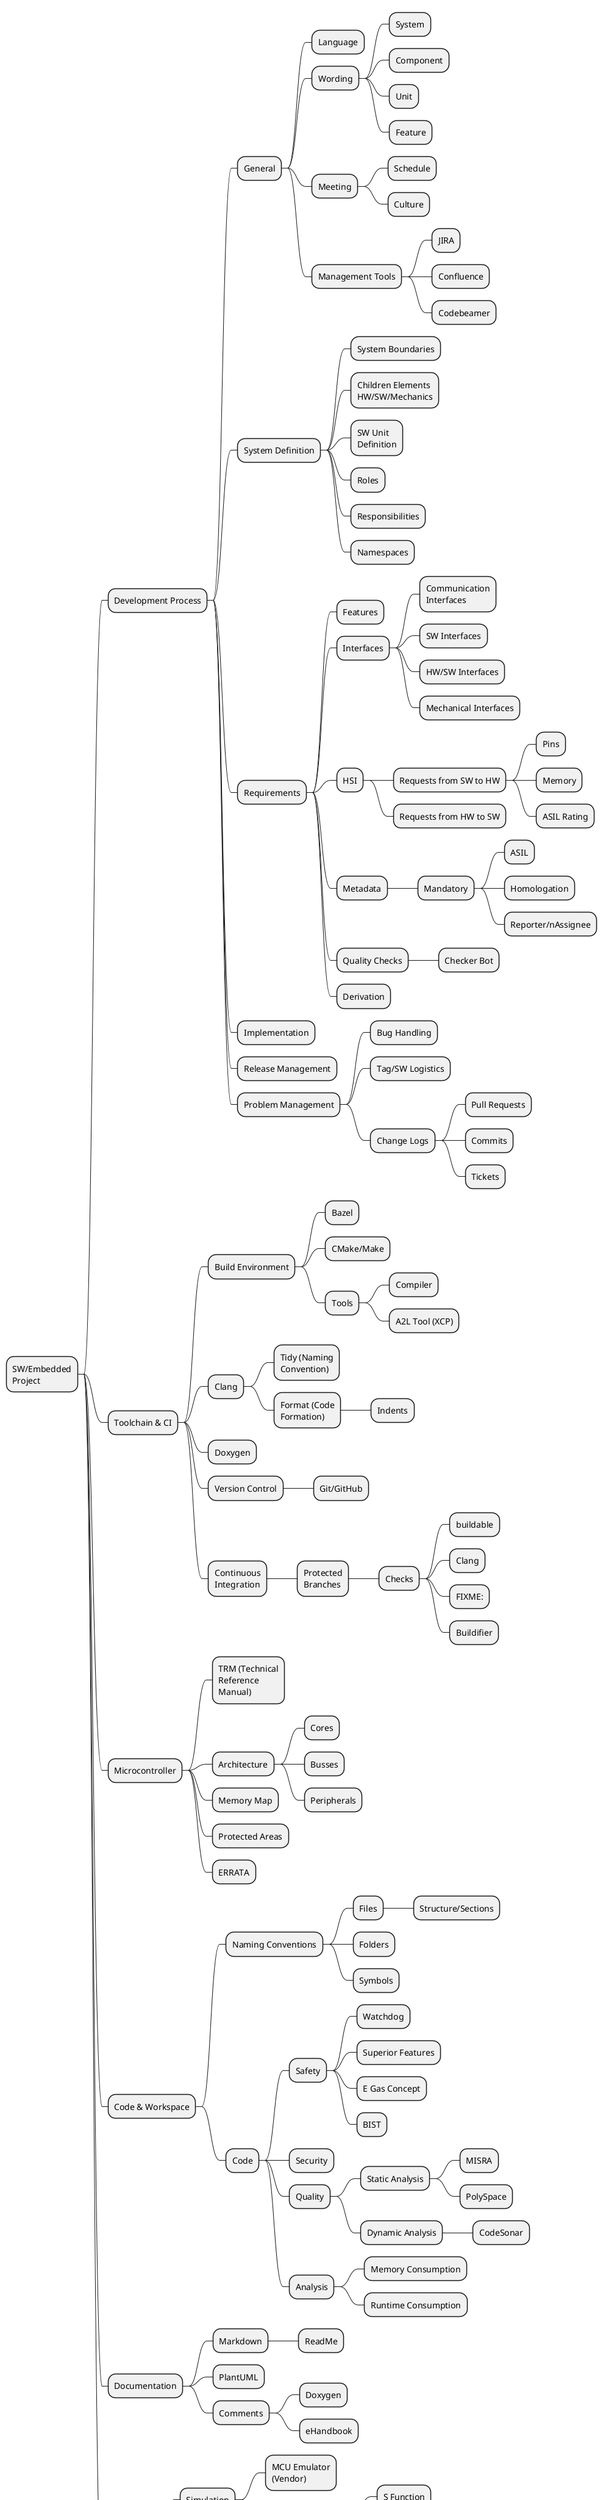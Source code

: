 @startmindmap
* SW/Embedded\nProject
** Development Process
*** General
**** Language
**** Wording
***** System
***** Component
***** Unit
***** Feature
**** Meeting
***** Schedule
***** Culture
**** Management Tools
***** JIRA
***** Confluence
***** Codebeamer
*** System Definition
**** System Boundaries
**** Children Elements\nHW/SW/Mechanics
**** SW Unit\nDefinition
**** Roles
**** Responsibilities
**** Namespaces
*** Requirements
**** Features
**** Interfaces
***** Communication\nInterfaces
***** SW Interfaces
***** HW/SW Interfaces
***** Mechanical Interfaces
**** HSI
***** Requests from SW to HW
****** Pins
****** Memory
****** ASIL Rating
***** Requests from HW to SW
**** Metadata
***** Mandatory
****** ASIL
****** Homologation
****** Reporter/nAssignee
**** Quality Checks
***** Checker Bot
**** Derivation
*** Implementation
*** Release Management
*** Problem Management
**** Bug Handling
**** Tag/SW Logistics
**** Change Logs
***** Pull Requests
***** Commits
***** Tickets
** Toolchain & CI
*** Build Environment
**** Bazel
**** CMake/Make
**** Tools
***** Compiler
***** A2L Tool (XCP)
*** Clang
**** Tidy (Naming\nConvention)
**** Format (Code\nFormation)
***** Indents
*** Doxygen
*** Version Control
**** Git/GitHub
*** Continuous\nIntegration
**** Protected\nBranches
***** Checks
****** buildable
****** Clang
****** FIXME:
****** Buildifier
** Microcontroller
*** TRM (Technical\nReference\nManual)
*** Architecture
**** Cores
**** Busses
**** Peripherals
*** Memory Map
*** Protected Areas
*** ERRATA
** Code & Workspace
*** Naming Conventions
**** Files
***** Structure/Sections
**** Folders
**** Symbols
*** Code
**** Safety
***** Watchdog
***** Superior Features
***** E Gas Concept
***** BIST
**** Security
**** Quality
***** Static Analysis
****** MISRA
****** PolySpace
***** Dynamic Analysis
****** CodeSonar
**** Analysis
***** Memory Consumption
***** Runtime Consumption
** Documentation
*** Markdown
**** ReadMe
*** PlantUML
*** Comments
**** Doxygen
**** eHandbook
** Testing
*** Simulation
**** MCU Emulator\n(Vendor)
**** Code Embedding
***** S Function
***** LTSpice/QSpice
*** Code Debug Tool\n(e.g. GCC)
*** Unit Test
**** CUnit
**** GooleTest
*** Smoke Tests
**** Flash Test
**** Reset Test
@endmindmap
